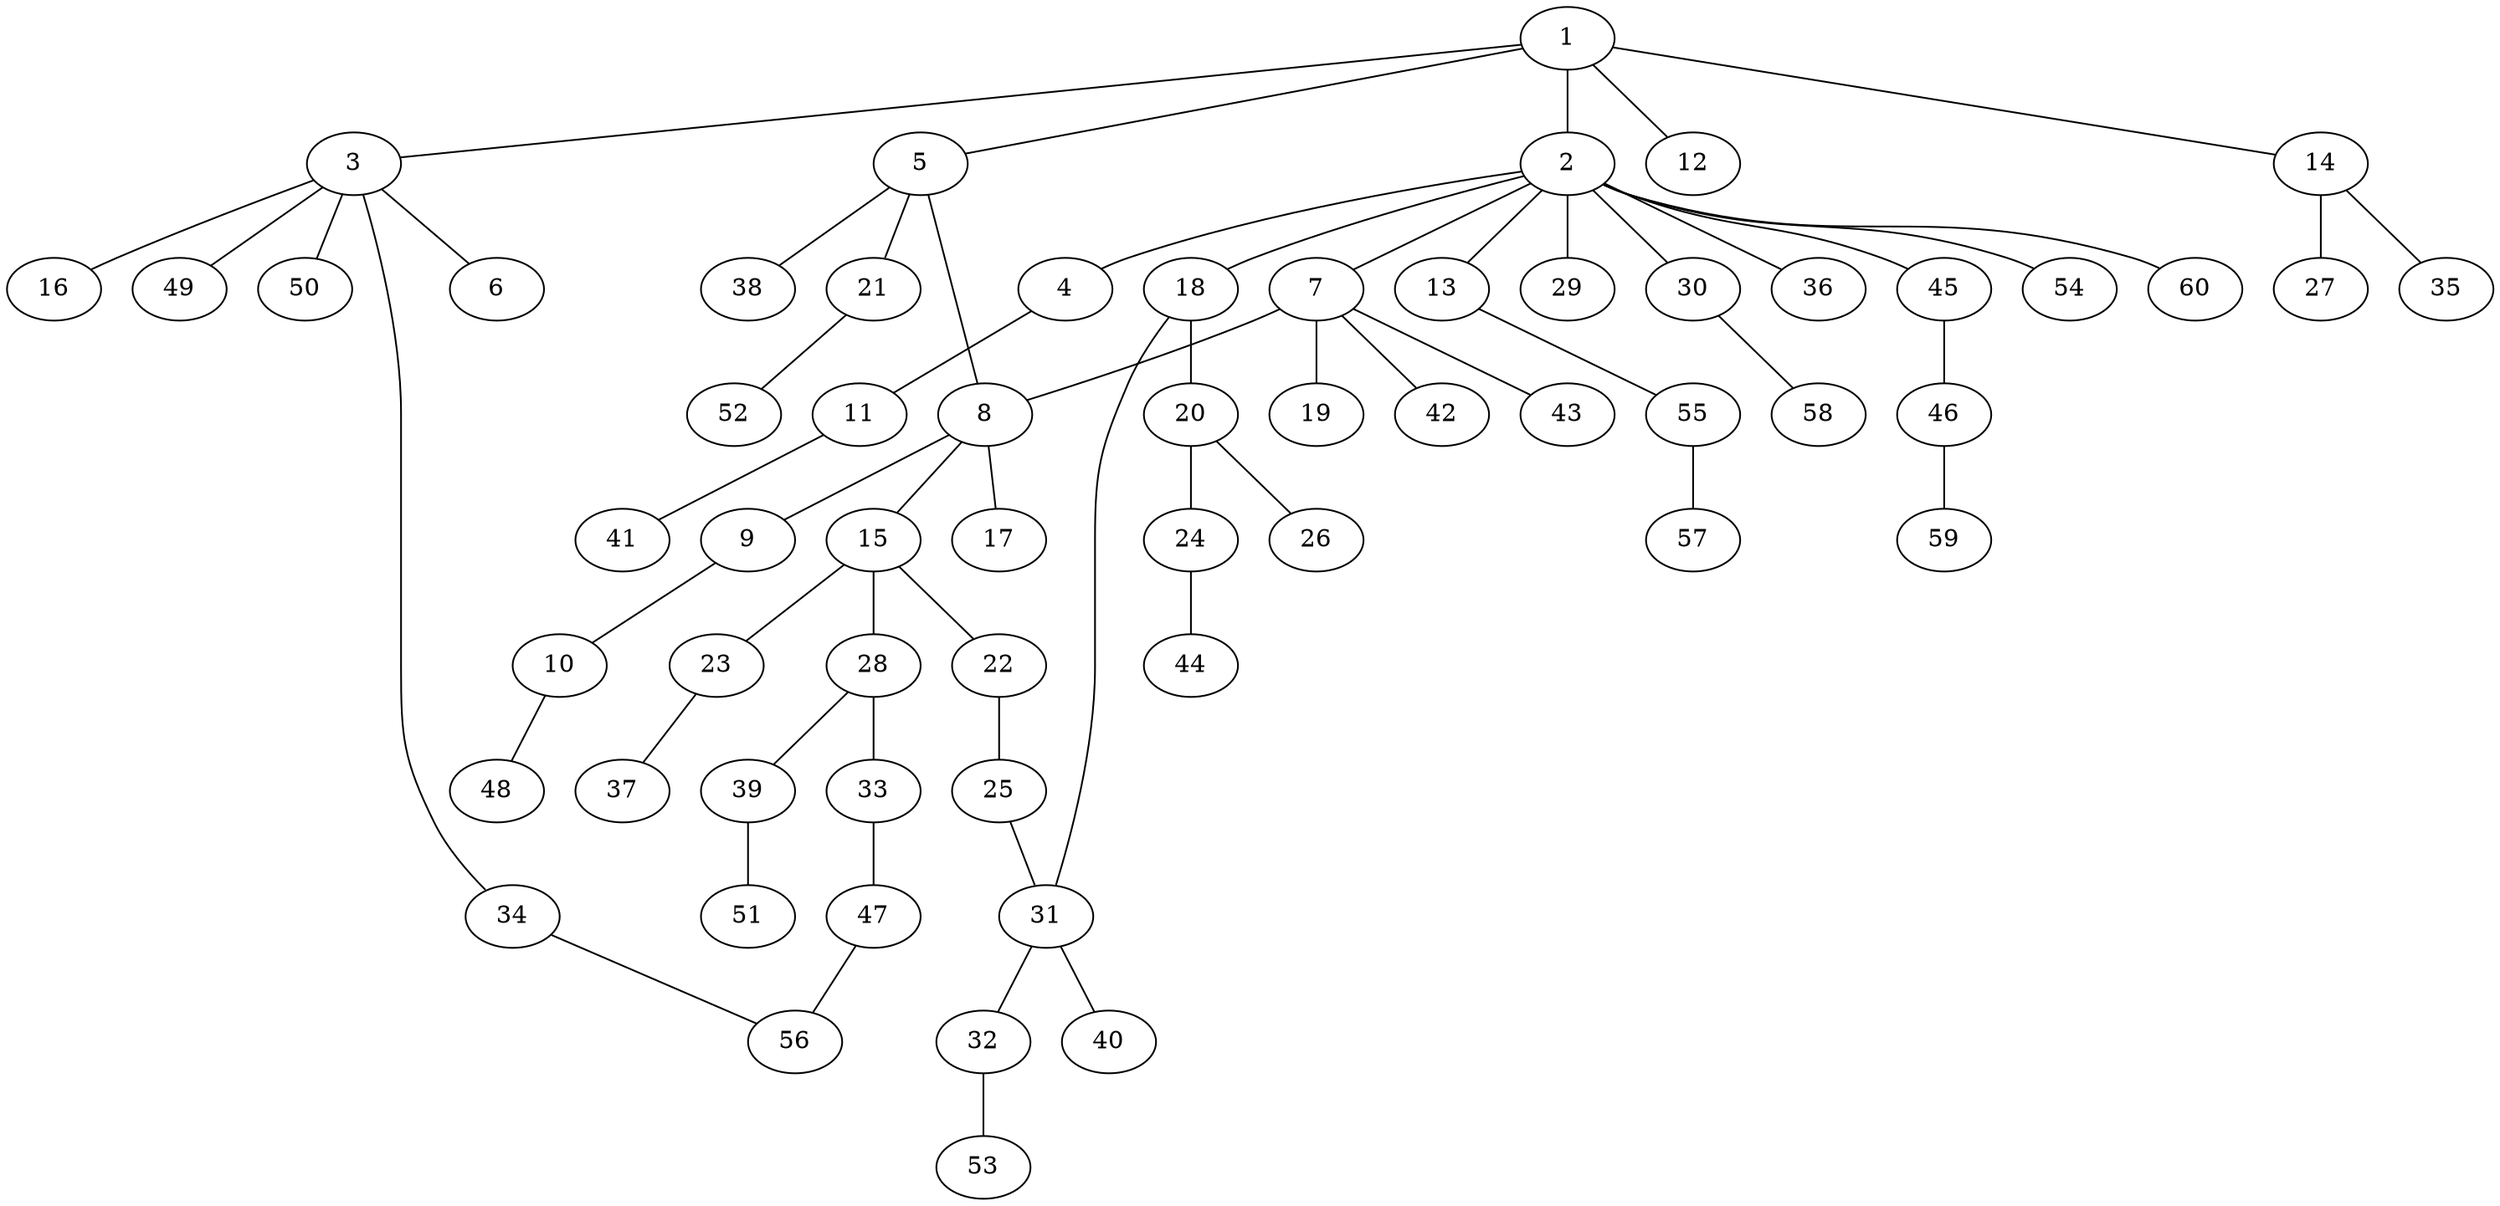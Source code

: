 graph graphname {1--2
1--3
1--5
1--12
1--14
2--4
2--7
2--13
2--18
2--29
2--30
2--36
2--45
2--54
2--60
3--6
3--16
3--34
3--49
3--50
4--11
5--8
5--21
5--38
7--8
7--19
7--42
7--43
8--9
8--15
8--17
9--10
10--48
11--41
13--55
14--27
14--35
15--22
15--23
15--28
18--20
18--31
20--24
20--26
21--52
22--25
23--37
24--44
25--31
28--33
28--39
30--58
31--32
31--40
32--53
33--47
34--56
39--51
45--46
46--59
47--56
55--57
}